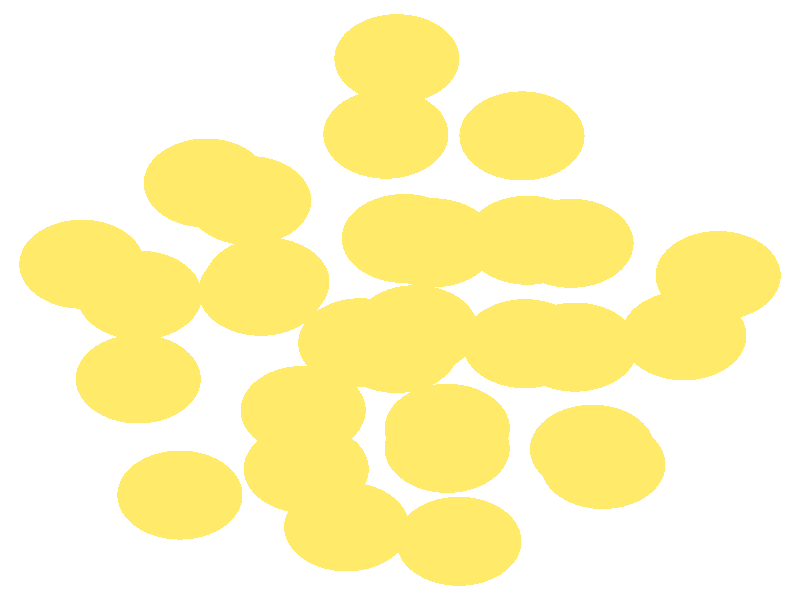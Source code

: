 #include "colors.inc"
#include "finish.inc"

global_settings {assumed_gamma 1 max_trace_level 6}
background {color White}
camera {orthographic
  right -13.05*x up 13.75*y
  direction 1.00*z
  location <0,0,50.00> look_at <0,0,0>}
light_source {<  2.00,   3.00,  40.00> color White
  area_light <0.70, 0, 0>, <0, 0.70, 0>, 3, 3
  adaptive 1 jitter}

#declare simple = finish {phong 0.7}
#declare pale = finish {ambient .5 diffuse .85 roughness .001 specular 0.200 }
#declare intermediate = finish {ambient 0.3 diffuse 0.6 specular 0.10 roughness 0.04 }
#declare vmd = finish {ambient .0 diffuse .65 phong 0.1 phong_size 40. specular 0.500 }
#declare jmol = finish {ambient .2 diffuse .6 specular 1 roughness .001 metallic}
#declare ase2 = finish {ambient 0.05 brilliance 3 diffuse 0.6 metallic specular 0.70 roughness 0.04 reflection 0.15}
#declare ase3 = finish {ambient .15 brilliance 2 diffuse .6 metallic specular 1. roughness .001 reflection .0}
#declare glass = finish {ambient .05 diffuse .3 specular 1. roughness .001}
#declare Rcell = 0.050;
#declare Rbond = 0.100;

#macro atom(LOC, R, COL, FIN)
  sphere{LOC, R texture{pigment{COL} finish{FIN}}}
#end
#macro constrain(LOC, R, COL, FIN)
union{torus{R, Rcell rotate 45*z texture{pigment{COL} finish{FIN}}}
      torus{R, Rcell rotate -45*z texture{pigment{COL} finish{FIN}}}
      translate LOC}
#end

atom(< -5.19,   0.82,  -0.44>, 1.02, rgb <1.00, 0.82, 0.14>, ase3) // #0 
atom(< -4.27,  -1.81,  -0.77>, 1.02, rgb <1.00, 0.82, 0.14>, ase3) // #1 
atom(< -3.59,  -4.47,  -0.12>, 1.02, rgb <1.00, 0.82, 0.14>, ase3) // #2 
atom(< -1.58,  -2.53,  -0.27>, 1.02, rgb <1.00, 0.82, 0.14>, ase3) // #3 
atom(< -0.87,  -5.20,  -0.72>, 1.02, rgb <1.00, 0.82, 0.14>, ase3) // #4 
atom(< -4.25,   0.11,  -2.99>, 1.02, rgb <1.00, 0.82, 0.14>, ase3) // #5 
atom(< -2.47,   2.28,  -2.76>, 1.02, rgb <1.00, 0.82, 0.14>, ase3) // #6 
atom(< -2.17,   0.41,  -5.00>, 1.02, rgb <1.00, 0.82, 0.14>, ase3) // #7 
atom(< -2.27,   0.20,  -0.95>, 1.02, rgb <1.00, 0.82, 0.14>, ase3) // #8 
atom(< -1.53,  -3.87,  -3.08>, 1.02, rgb <1.00, 0.82, 0.14>, ase3) // #9 
atom(< -0.64,  -0.98,  -3.14>, 1.02, rgb <1.00, 0.82, 0.14>, ase3) // #10 
atom(<  0.77,  -3.40,  -4.58>, 1.02, rgb <1.00, 0.82, 0.14>, ase3) // #11 
atom(<  0.77,  -2.94,  -1.68>, 1.02, rgb <1.00, 0.82, 0.14>, ase3) // #12 
atom(<  0.96,  -5.53,  -2.82>, 1.02, rgb <1.00, 0.82, 0.14>, ase3) // #13 
atom(<  3.14,  -3.42,  -3.08>, 1.02, rgb <1.00, 0.82, 0.14>, ase3) // #14 
atom(< -3.16,   2.68,  -0.05>, 1.02, rgb <1.00, 0.82, 0.14>, ase3) // #15 
atom(< -0.05,   5.53,  -0.76>, 1.02, rgb <1.00, 0.82, 0.14>, ase3) // #16 
atom(<  0.07,   1.41,  -1.88>, 1.02, rgb <1.00, 0.82, 0.14>, ase3) // #17 
atom(<  0.25,  -0.68,  -0.15>, 1.02, rgb <1.00, 0.82, 0.14>, ase3) // #18 
atom(<  2.08,   1.37,   0.00>, 1.02, rgb <1.00, 0.82, 0.14>, ase3) // #19 
atom(<  2.86,  -1.08,  -1.09>, 1.02, rgb <1.00, 0.82, 0.14>, ase3) // #20 
atom(<  3.31,  -3.77,  -0.38>, 1.02, rgb <1.00, 0.82, 0.14>, ase3) // #21 
atom(<  0.54,   1.31,  -4.66>, 1.02, rgb <1.00, 0.82, 0.14>, ase3) // #22 
atom(< -0.06,  -1.11,  -5.92>, 1.02, rgb <1.00, 0.82, 0.14>, ase3) // #23 
atom(<  2.04,  -1.00,  -4.04>, 1.02, rgb <1.00, 0.82, 0.14>, ase3) // #24 
atom(< -0.23,   3.80,  -3.40>, 1.02, rgb <1.00, 0.82, 0.14>, ase3) // #25 
atom(<  1.99,   3.76,  -1.72>, 1.02, rgb <1.00, 0.82, 0.14>, ase3) // #26 
atom(<  2.79,   1.30,  -2.71>, 1.02, rgb <1.00, 0.82, 0.14>, ase3) // #27 
atom(<  5.19,   0.56,  -0.84>, 1.02, rgb <1.00, 0.82, 0.14>, ase3) // #28 
atom(<  4.63,  -0.82,  -3.23>, 1.02, rgb <1.00, 0.82, 0.14>, ase3) // #29 
